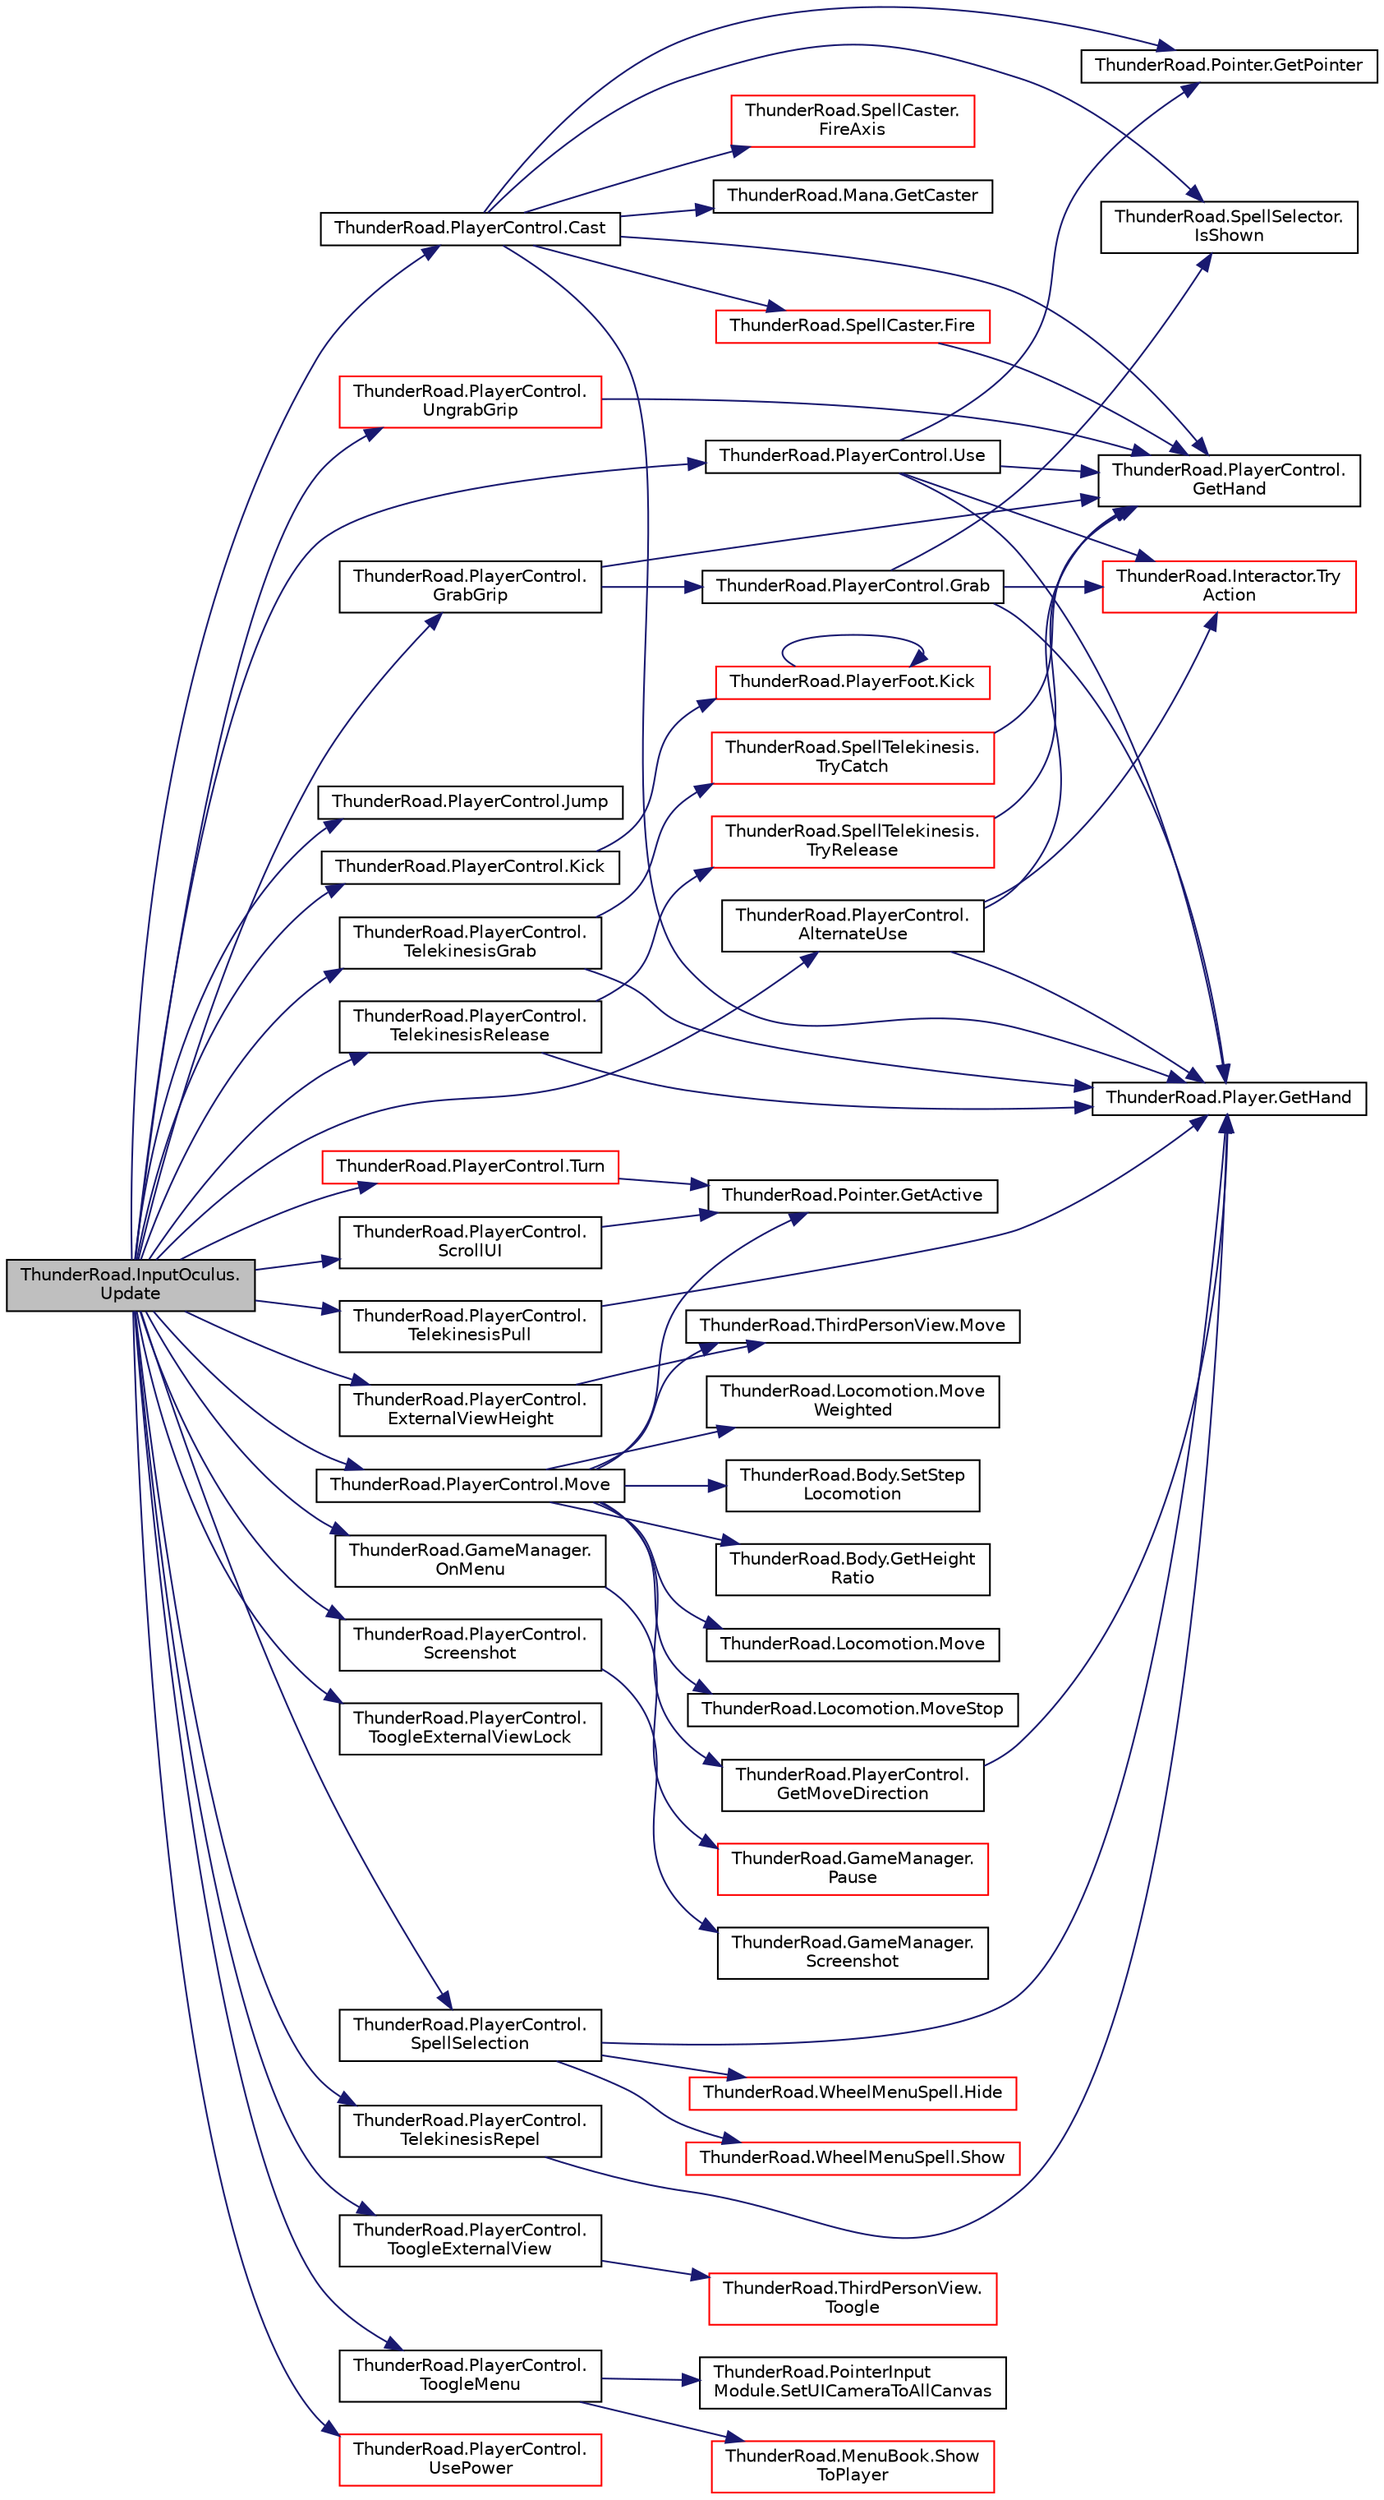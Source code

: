digraph "ThunderRoad.InputOculus.Update"
{
 // LATEX_PDF_SIZE
  edge [fontname="Helvetica",fontsize="10",labelfontname="Helvetica",labelfontsize="10"];
  node [fontname="Helvetica",fontsize="10",shape=record];
  rankdir="LR";
  Node1 [label="ThunderRoad.InputOculus.\lUpdate",height=0.2,width=0.4,color="black", fillcolor="grey75", style="filled", fontcolor="black",tooltip="Updates this instance."];
  Node1 -> Node2 [color="midnightblue",fontsize="10",style="solid",fontname="Helvetica"];
  Node2 [label="ThunderRoad.PlayerControl.\lAlternateUse",height=0.2,width=0.4,color="black", fillcolor="white", style="filled",URL="$class_thunder_road_1_1_player_control.html#afea62bbf45b13c3e4a811458ef813ad3",tooltip="Alternates the use."];
  Node2 -> Node3 [color="midnightblue",fontsize="10",style="solid",fontname="Helvetica"];
  Node3 [label="ThunderRoad.Player.GetHand",height=0.2,width=0.4,color="black", fillcolor="white", style="filled",URL="$class_thunder_road_1_1_player.html#a962a51d7c0c39e3a5f74763002d394ea",tooltip="Gets the hand."];
  Node2 -> Node4 [color="midnightblue",fontsize="10",style="solid",fontname="Helvetica"];
  Node4 [label="ThunderRoad.PlayerControl.\lGetHand",height=0.2,width=0.4,color="black", fillcolor="white", style="filled",URL="$class_thunder_road_1_1_player_control.html#a35f9d9f52e8ffc5ad4a3b3a8a18541b9",tooltip="Gets the hand."];
  Node2 -> Node5 [color="midnightblue",fontsize="10",style="solid",fontname="Helvetica"];
  Node5 [label="ThunderRoad.Interactor.Try\lAction",height=0.2,width=0.4,color="red", fillcolor="white", style="filled",URL="$class_thunder_road_1_1_interactor.html#af2e2749d4d4ae76b944ca0a85051ce00",tooltip="Tries the action."];
  Node1 -> Node76 [color="midnightblue",fontsize="10",style="solid",fontname="Helvetica"];
  Node76 [label="ThunderRoad.PlayerControl.Cast",height=0.2,width=0.4,color="black", fillcolor="white", style="filled",URL="$class_thunder_road_1_1_player_control.html#aa854b41f006410de4090624f9909de70",tooltip="Casts the specified side."];
  Node76 -> Node77 [color="midnightblue",fontsize="10",style="solid",fontname="Helvetica"];
  Node77 [label="ThunderRoad.SpellCaster.Fire",height=0.2,width=0.4,color="red", fillcolor="white", style="filled",URL="$class_thunder_road_1_1_spell_caster.html#a3cb2e2bd8ee15abb0aa756d16f92fd69",tooltip="Fires the specified active."];
  Node77 -> Node4 [color="midnightblue",fontsize="10",style="solid",fontname="Helvetica"];
  Node76 -> Node80 [color="midnightblue",fontsize="10",style="solid",fontname="Helvetica"];
  Node80 [label="ThunderRoad.SpellCaster.\lFireAxis",height=0.2,width=0.4,color="red", fillcolor="white", style="filled",URL="$class_thunder_road_1_1_spell_caster.html#a4b5a16d9c556490f03e743e307afa484",tooltip="Fires the axis."];
  Node76 -> Node83 [color="midnightblue",fontsize="10",style="solid",fontname="Helvetica"];
  Node83 [label="ThunderRoad.Mana.GetCaster",height=0.2,width=0.4,color="black", fillcolor="white", style="filled",URL="$class_thunder_road_1_1_mana.html#a40b781943c59a37c18ea44dd84fc946d",tooltip="Gets the caster."];
  Node76 -> Node3 [color="midnightblue",fontsize="10",style="solid",fontname="Helvetica"];
  Node76 -> Node4 [color="midnightblue",fontsize="10",style="solid",fontname="Helvetica"];
  Node76 -> Node84 [color="midnightblue",fontsize="10",style="solid",fontname="Helvetica"];
  Node84 [label="ThunderRoad.Pointer.GetPointer",height=0.2,width=0.4,color="black", fillcolor="white", style="filled",URL="$class_thunder_road_1_1_pointer.html#a304000b4d3e6e5b29a3799c9566e638b",tooltip="Gets the pointer."];
  Node76 -> Node85 [color="midnightblue",fontsize="10",style="solid",fontname="Helvetica"];
  Node85 [label="ThunderRoad.SpellSelector.\lIsShown",height=0.2,width=0.4,color="black", fillcolor="white", style="filled",URL="$class_thunder_road_1_1_spell_selector.html#a5b86b5cf9a5e782b9ac5f25bcb3f23c1",tooltip="Determines whether the specified side is shown."];
  Node1 -> Node86 [color="midnightblue",fontsize="10",style="solid",fontname="Helvetica"];
  Node86 [label="ThunderRoad.PlayerControl.\lExternalViewHeight",height=0.2,width=0.4,color="black", fillcolor="white", style="filled",URL="$class_thunder_road_1_1_player_control.html#afc7cc4f637b7bf74ef5cf929ae0ea05f",tooltip="Externals the height of the view."];
  Node86 -> Node87 [color="midnightblue",fontsize="10",style="solid",fontname="Helvetica"];
  Node87 [label="ThunderRoad.ThirdPersonView.Move",height=0.2,width=0.4,color="black", fillcolor="white", style="filled",URL="$class_thunder_road_1_1_third_person_view.html#a7c1316106be33ff8cbca683e2aefddc7",tooltip="Moves the specified direction."];
  Node1 -> Node88 [color="midnightblue",fontsize="10",style="solid",fontname="Helvetica"];
  Node88 [label="ThunderRoad.PlayerControl.\lGrabGrip",height=0.2,width=0.4,color="black", fillcolor="white", style="filled",URL="$class_thunder_road_1_1_player_control.html#a96bc8a5c393d86edf0ef2430b9639d07",tooltip="Grabs the grip."];
  Node88 -> Node4 [color="midnightblue",fontsize="10",style="solid",fontname="Helvetica"];
  Node88 -> Node89 [color="midnightblue",fontsize="10",style="solid",fontname="Helvetica"];
  Node89 [label="ThunderRoad.PlayerControl.Grab",height=0.2,width=0.4,color="black", fillcolor="white", style="filled",URL="$class_thunder_road_1_1_player_control.html#a72e0507e4e4c0031d8f327252acc859e",tooltip="Grabs the specified side."];
  Node89 -> Node3 [color="midnightblue",fontsize="10",style="solid",fontname="Helvetica"];
  Node89 -> Node85 [color="midnightblue",fontsize="10",style="solid",fontname="Helvetica"];
  Node89 -> Node5 [color="midnightblue",fontsize="10",style="solid",fontname="Helvetica"];
  Node1 -> Node90 [color="midnightblue",fontsize="10",style="solid",fontname="Helvetica"];
  Node90 [label="ThunderRoad.PlayerControl.Jump",height=0.2,width=0.4,color="black", fillcolor="white", style="filled",URL="$class_thunder_road_1_1_player_control.html#a402e08625d638f42f95aec786b814acf",tooltip="Jumps the specified active."];
  Node1 -> Node91 [color="midnightblue",fontsize="10",style="solid",fontname="Helvetica"];
  Node91 [label="ThunderRoad.PlayerControl.Kick",height=0.2,width=0.4,color="black", fillcolor="white", style="filled",URL="$class_thunder_road_1_1_player_control.html#a639d74d52d40de0af17ac222ee5c661f",tooltip="Kicks the specified active."];
  Node91 -> Node92 [color="midnightblue",fontsize="10",style="solid",fontname="Helvetica"];
  Node92 [label="ThunderRoad.PlayerFoot.Kick",height=0.2,width=0.4,color="red", fillcolor="white", style="filled",URL="$class_thunder_road_1_1_player_foot.html#a89fad528472c1c683f8cfc7d7c0e8c2f",tooltip="Kicks the specified active."];
  Node92 -> Node92 [color="midnightblue",fontsize="10",style="solid",fontname="Helvetica"];
  Node1 -> Node100 [color="midnightblue",fontsize="10",style="solid",fontname="Helvetica"];
  Node100 [label="ThunderRoad.PlayerControl.Move",height=0.2,width=0.4,color="black", fillcolor="white", style="filled",URL="$class_thunder_road_1_1_player_control.html#a1e5dea5ea937280a9a2c5351baf2d561",tooltip="Moves the specified side."];
  Node100 -> Node101 [color="midnightblue",fontsize="10",style="solid",fontname="Helvetica"];
  Node101 [label="ThunderRoad.Pointer.GetActive",height=0.2,width=0.4,color="black", fillcolor="white", style="filled",URL="$class_thunder_road_1_1_pointer.html#a5a53face2f6617f61b01ca3aec6563ba",tooltip="Gets the active."];
  Node100 -> Node102 [color="midnightblue",fontsize="10",style="solid",fontname="Helvetica"];
  Node102 [label="ThunderRoad.Body.GetHeight\lRatio",height=0.2,width=0.4,color="black", fillcolor="white", style="filled",URL="$class_thunder_road_1_1_body.html#abb62fe0ed19fd043af576758e6abf665",tooltip="Gets the height ratio."];
  Node100 -> Node103 [color="midnightblue",fontsize="10",style="solid",fontname="Helvetica"];
  Node103 [label="ThunderRoad.PlayerControl.\lGetMoveDirection",height=0.2,width=0.4,color="black", fillcolor="white", style="filled",URL="$class_thunder_road_1_1_player_control.html#add9ab2fc44ce5e858b548e0fbec320dd",tooltip="Gets the move direction."];
  Node103 -> Node3 [color="midnightblue",fontsize="10",style="solid",fontname="Helvetica"];
  Node100 -> Node87 [color="midnightblue",fontsize="10",style="solid",fontname="Helvetica"];
  Node100 -> Node104 [color="midnightblue",fontsize="10",style="solid",fontname="Helvetica"];
  Node104 [label="ThunderRoad.Locomotion.Move",height=0.2,width=0.4,color="black", fillcolor="white", style="filled",URL="$class_thunder_road_1_1_locomotion.html#a460f9cb8019067a5a736be194239127e",tooltip="Moves the specified direction."];
  Node100 -> Node105 [color="midnightblue",fontsize="10",style="solid",fontname="Helvetica"];
  Node105 [label="ThunderRoad.Locomotion.MoveStop",height=0.2,width=0.4,color="black", fillcolor="white", style="filled",URL="$class_thunder_road_1_1_locomotion.html#a0f7eff462503193dc7cc5e96a70cd5f3",tooltip="Moves the stop."];
  Node100 -> Node106 [color="midnightblue",fontsize="10",style="solid",fontname="Helvetica"];
  Node106 [label="ThunderRoad.Locomotion.Move\lWeighted",height=0.2,width=0.4,color="black", fillcolor="white", style="filled",URL="$class_thunder_road_1_1_locomotion.html#a45817426576db655665edc4ac7b84418",tooltip="Moves the weighted."];
  Node100 -> Node107 [color="midnightblue",fontsize="10",style="solid",fontname="Helvetica"];
  Node107 [label="ThunderRoad.Body.SetStep\lLocomotion",height=0.2,width=0.4,color="black", fillcolor="white", style="filled",URL="$class_thunder_road_1_1_body.html#a1e839fc506c9973e8223968aa71558ae",tooltip="Sets the step locomotion."];
  Node1 -> Node108 [color="midnightblue",fontsize="10",style="solid",fontname="Helvetica"];
  Node108 [label="ThunderRoad.GameManager.\lOnMenu",height=0.2,width=0.4,color="black", fillcolor="white", style="filled",URL="$class_thunder_road_1_1_game_manager.html#a4c3db9add21973ea2c99ce84e019309d",tooltip="Called when [menu]."];
  Node108 -> Node109 [color="midnightblue",fontsize="10",style="solid",fontname="Helvetica"];
  Node109 [label="ThunderRoad.GameManager.\lPause",height=0.2,width=0.4,color="red", fillcolor="white", style="filled",URL="$class_thunder_road_1_1_game_manager.html#a80ee651233a59e61aa86310123e4d130",tooltip="Pauses the specified active."];
  Node1 -> Node117 [color="midnightblue",fontsize="10",style="solid",fontname="Helvetica"];
  Node117 [label="ThunderRoad.PlayerControl.\lScreenshot",height=0.2,width=0.4,color="black", fillcolor="white", style="filled",URL="$class_thunder_road_1_1_player_control.html#ac9ddbb2c92d1902805510709086d24b0",tooltip="Screenshots this instance."];
  Node117 -> Node118 [color="midnightblue",fontsize="10",style="solid",fontname="Helvetica"];
  Node118 [label="ThunderRoad.GameManager.\lScreenshot",height=0.2,width=0.4,color="black", fillcolor="white", style="filled",URL="$class_thunder_road_1_1_game_manager.html#a735941219a4077011f5d8f64638051f5",tooltip="Screenshots the specified cam."];
  Node1 -> Node119 [color="midnightblue",fontsize="10",style="solid",fontname="Helvetica"];
  Node119 [label="ThunderRoad.PlayerControl.\lScrollUI",height=0.2,width=0.4,color="black", fillcolor="white", style="filled",URL="$class_thunder_road_1_1_player_control.html#ab33502a6afc9554cf77241325268f6a1",tooltip="Scrolls the UI."];
  Node119 -> Node101 [color="midnightblue",fontsize="10",style="solid",fontname="Helvetica"];
  Node1 -> Node120 [color="midnightblue",fontsize="10",style="solid",fontname="Helvetica"];
  Node120 [label="ThunderRoad.PlayerControl.\lSpellSelection",height=0.2,width=0.4,color="black", fillcolor="white", style="filled",URL="$class_thunder_road_1_1_player_control.html#a5ad260b5dff3e58f8d0ecfbbe096cb26",tooltip="Spells the selection."];
  Node120 -> Node3 [color="midnightblue",fontsize="10",style="solid",fontname="Helvetica"];
  Node120 -> Node121 [color="midnightblue",fontsize="10",style="solid",fontname="Helvetica"];
  Node121 [label="ThunderRoad.WheelMenuSpell.Hide",height=0.2,width=0.4,color="red", fillcolor="white", style="filled",URL="$class_thunder_road_1_1_wheel_menu_spell.html#aa366031160ef5e81201fbb9a7fe99476",tooltip="Hides this instance."];
  Node120 -> Node135 [color="midnightblue",fontsize="10",style="solid",fontname="Helvetica"];
  Node135 [label="ThunderRoad.WheelMenuSpell.Show",height=0.2,width=0.4,color="red", fillcolor="white", style="filled",URL="$class_thunder_road_1_1_wheel_menu_spell.html#ad660c0ceec4462ccf53f60bc687f5524",tooltip="Shows this instance."];
  Node1 -> Node136 [color="midnightblue",fontsize="10",style="solid",fontname="Helvetica"];
  Node136 [label="ThunderRoad.PlayerControl.\lTelekinesisGrab",height=0.2,width=0.4,color="black", fillcolor="white", style="filled",URL="$class_thunder_road_1_1_player_control.html#ad48f7fc2f1d9722635f63da65bb82542",tooltip="Telekinesises the grab."];
  Node136 -> Node3 [color="midnightblue",fontsize="10",style="solid",fontname="Helvetica"];
  Node136 -> Node137 [color="midnightblue",fontsize="10",style="solid",fontname="Helvetica"];
  Node137 [label="ThunderRoad.SpellTelekinesis.\lTryCatch",height=0.2,width=0.4,color="red", fillcolor="white", style="filled",URL="$class_thunder_road_1_1_spell_telekinesis.html#ac4b6466ad0b4a2426ff01e13407f25e6",tooltip="Tries the catch."];
  Node137 -> Node4 [color="midnightblue",fontsize="10",style="solid",fontname="Helvetica"];
  Node1 -> Node154 [color="midnightblue",fontsize="10",style="solid",fontname="Helvetica"];
  Node154 [label="ThunderRoad.PlayerControl.\lTelekinesisPull",height=0.2,width=0.4,color="black", fillcolor="white", style="filled",URL="$class_thunder_road_1_1_player_control.html#ad83de086e2fcbf6db50b895ac26a384a",tooltip="Telekinesises the pull."];
  Node154 -> Node3 [color="midnightblue",fontsize="10",style="solid",fontname="Helvetica"];
  Node1 -> Node155 [color="midnightblue",fontsize="10",style="solid",fontname="Helvetica"];
  Node155 [label="ThunderRoad.PlayerControl.\lTelekinesisRelease",height=0.2,width=0.4,color="black", fillcolor="white", style="filled",URL="$class_thunder_road_1_1_player_control.html#a70af0e2244ade001b35b6c512db4a8bd",tooltip="Telekinesises the release."];
  Node155 -> Node3 [color="midnightblue",fontsize="10",style="solid",fontname="Helvetica"];
  Node155 -> Node156 [color="midnightblue",fontsize="10",style="solid",fontname="Helvetica"];
  Node156 [label="ThunderRoad.SpellTelekinesis.\lTryRelease",height=0.2,width=0.4,color="red", fillcolor="white", style="filled",URL="$class_thunder_road_1_1_spell_telekinesis.html#a7bdbcedcad4520550081bbe13f9d3105",tooltip="Tries the release."];
  Node156 -> Node4 [color="midnightblue",fontsize="10",style="solid",fontname="Helvetica"];
  Node1 -> Node163 [color="midnightblue",fontsize="10",style="solid",fontname="Helvetica"];
  Node163 [label="ThunderRoad.PlayerControl.\lTelekinesisRepel",height=0.2,width=0.4,color="black", fillcolor="white", style="filled",URL="$class_thunder_road_1_1_player_control.html#a70c5a814e35e3b04d08e2450187e4204",tooltip="Telekinesises the repel."];
  Node163 -> Node3 [color="midnightblue",fontsize="10",style="solid",fontname="Helvetica"];
  Node1 -> Node164 [color="midnightblue",fontsize="10",style="solid",fontname="Helvetica"];
  Node164 [label="ThunderRoad.PlayerControl.\lToogleExternalView",height=0.2,width=0.4,color="black", fillcolor="white", style="filled",URL="$class_thunder_road_1_1_player_control.html#a226323fcfd6a36ab8e4c21a78fe16416",tooltip="Toogles the external view."];
  Node164 -> Node165 [color="midnightblue",fontsize="10",style="solid",fontname="Helvetica"];
  Node165 [label="ThunderRoad.ThirdPersonView.\lToogle",height=0.2,width=0.4,color="red", fillcolor="white", style="filled",URL="$class_thunder_road_1_1_third_person_view.html#a19c8aaa63cb103cc8513bb0cc084fb79",tooltip="Toogles this instance."];
  Node1 -> Node166 [color="midnightblue",fontsize="10",style="solid",fontname="Helvetica"];
  Node166 [label="ThunderRoad.PlayerControl.\lToogleExternalViewLock",height=0.2,width=0.4,color="black", fillcolor="white", style="filled",URL="$class_thunder_road_1_1_player_control.html#aa5513242b0ddd291578cb027275f2b24",tooltip="Toogles the external view lock."];
  Node1 -> Node167 [color="midnightblue",fontsize="10",style="solid",fontname="Helvetica"];
  Node167 [label="ThunderRoad.PlayerControl.\lToogleMenu",height=0.2,width=0.4,color="black", fillcolor="white", style="filled",URL="$class_thunder_road_1_1_player_control.html#ac6d48f73a73388fa59419936a33ade34",tooltip="Toogles the menu."];
  Node167 -> Node168 [color="midnightblue",fontsize="10",style="solid",fontname="Helvetica"];
  Node168 [label="ThunderRoad.PointerInput\lModule.SetUICameraToAllCanvas",height=0.2,width=0.4,color="black", fillcolor="white", style="filled",URL="$class_thunder_road_1_1_pointer_input_module.html#a80679abe09a69692e33fe869bb746d0f",tooltip="Sets the UI camera to all canvas."];
  Node167 -> Node169 [color="midnightblue",fontsize="10",style="solid",fontname="Helvetica"];
  Node169 [label="ThunderRoad.MenuBook.Show\lToPlayer",height=0.2,width=0.4,color="red", fillcolor="white", style="filled",URL="$class_thunder_road_1_1_menu_book.html#aa4ae3cf651672fb02ac4e469ccab670d",tooltip=" "];
  Node1 -> Node175 [color="midnightblue",fontsize="10",style="solid",fontname="Helvetica"];
  Node175 [label="ThunderRoad.PlayerControl.Turn",height=0.2,width=0.4,color="red", fillcolor="white", style="filled",URL="$class_thunder_road_1_1_player_control.html#a09541dc1892bf126a572ef0428c94845",tooltip="Turns the specified side."];
  Node175 -> Node101 [color="midnightblue",fontsize="10",style="solid",fontname="Helvetica"];
  Node1 -> Node179 [color="midnightblue",fontsize="10",style="solid",fontname="Helvetica"];
  Node179 [label="ThunderRoad.PlayerControl.\lUngrabGrip",height=0.2,width=0.4,color="red", fillcolor="white", style="filled",URL="$class_thunder_road_1_1_player_control.html#a12abe4f3a46b56d2914be976b811fa25",tooltip="Ungrabs the grip."];
  Node179 -> Node4 [color="midnightblue",fontsize="10",style="solid",fontname="Helvetica"];
  Node1 -> Node181 [color="midnightblue",fontsize="10",style="solid",fontname="Helvetica"];
  Node181 [label="ThunderRoad.PlayerControl.Use",height=0.2,width=0.4,color="black", fillcolor="white", style="filled",URL="$class_thunder_road_1_1_player_control.html#a290b410172113389f4268dd20f9c9160",tooltip="Uses the specified side."];
  Node181 -> Node3 [color="midnightblue",fontsize="10",style="solid",fontname="Helvetica"];
  Node181 -> Node4 [color="midnightblue",fontsize="10",style="solid",fontname="Helvetica"];
  Node181 -> Node84 [color="midnightblue",fontsize="10",style="solid",fontname="Helvetica"];
  Node181 -> Node5 [color="midnightblue",fontsize="10",style="solid",fontname="Helvetica"];
  Node1 -> Node182 [color="midnightblue",fontsize="10",style="solid",fontname="Helvetica"];
  Node182 [label="ThunderRoad.PlayerControl.\lUsePower",height=0.2,width=0.4,color="red", fillcolor="white", style="filled",URL="$class_thunder_road_1_1_player_control.html#a0939551b785299bc8a1c1f457ca3a6fe",tooltip="Uses the power."];
}
